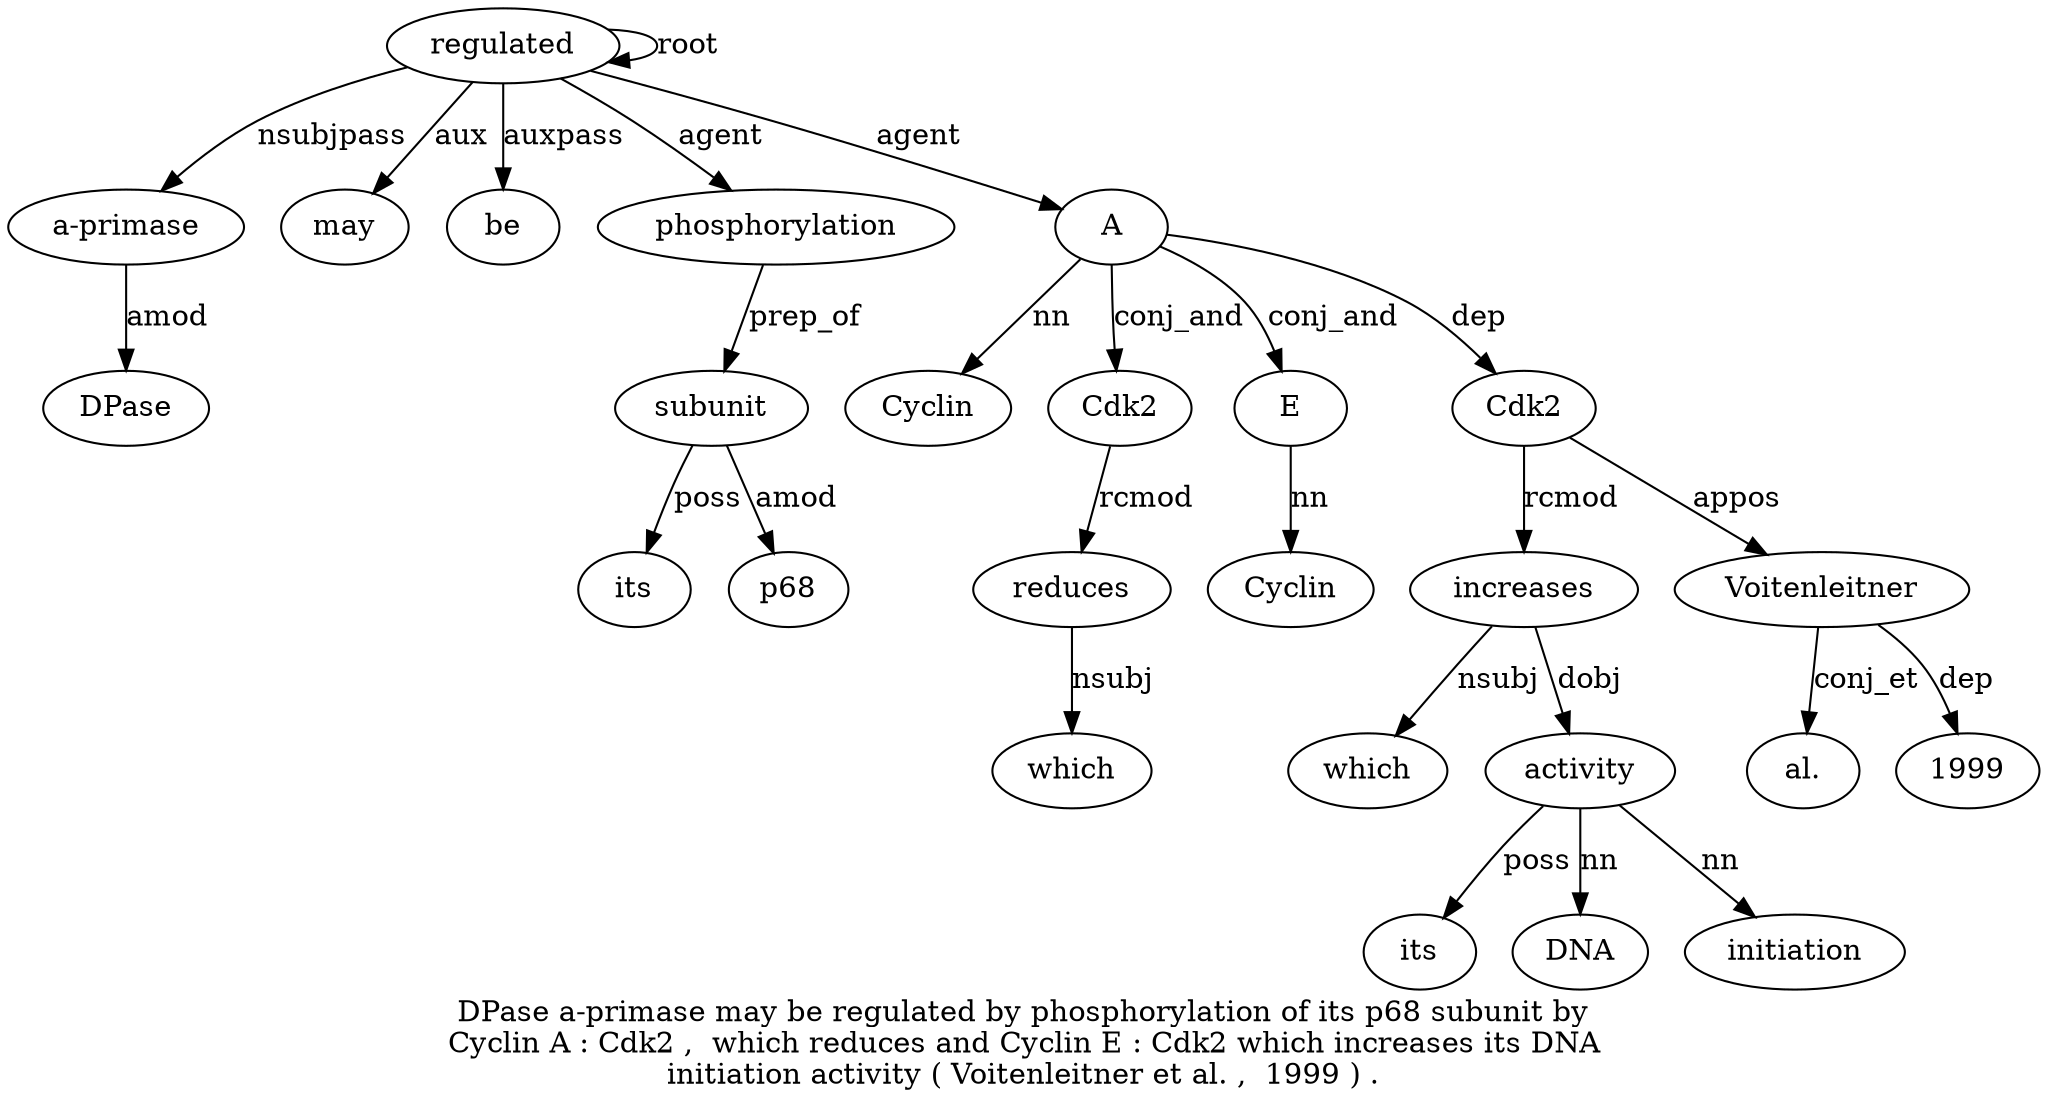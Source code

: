 digraph "DPase a-primase may be regulated by phosphorylation of its p68 subunit by Cyclin A : Cdk2 ,  which reduces and Cyclin E : Cdk2 which increases its DNA initiation activity ( Voitenleitner et al. ,  1999 ) ." {
label="DPase a-primase may be regulated by phosphorylation of its p68 subunit by
Cyclin A : Cdk2 ,  which reduces and Cyclin E : Cdk2 which increases its DNA
initiation activity ( Voitenleitner et al. ,  1999 ) .";
"a-primase2" [style=filled, fillcolor=white, label="a-primase"];
DPase1 [style=filled, fillcolor=white, label=DPase];
"a-primase2" -> DPase1  [label=amod];
regulated5 [style=filled, fillcolor=white, label=regulated];
regulated5 -> "a-primase2"  [label=nsubjpass];
may3 [style=filled, fillcolor=white, label=may];
regulated5 -> may3  [label=aux];
be4 [style=filled, fillcolor=white, label=be];
regulated5 -> be4  [label=auxpass];
regulated5 -> regulated5  [label=root];
phosphorylation7 [style=filled, fillcolor=white, label=phosphorylation];
regulated5 -> phosphorylation7  [label=agent];
subunit11 [style=filled, fillcolor=white, label=subunit];
its9 [style=filled, fillcolor=white, label=its];
subunit11 -> its9  [label=poss];
p6810 [style=filled, fillcolor=white, label=p68];
subunit11 -> p6810  [label=amod];
phosphorylation7 -> subunit11  [label=prep_of];
A14 [style=filled, fillcolor=white, label=A];
Cyclin13 [style=filled, fillcolor=white, label=Cyclin];
A14 -> Cyclin13  [label=nn];
regulated5 -> A14  [label=agent];
Cdk216 [style=filled, fillcolor=white, label=Cdk2];
A14 -> Cdk216  [label=conj_and];
reduces19 [style=filled, fillcolor=white, label=reduces];
which18 [style=filled, fillcolor=white, label=which];
reduces19 -> which18  [label=nsubj];
Cdk216 -> reduces19  [label=rcmod];
E22 [style=filled, fillcolor=white, label=E];
Cyclin21 [style=filled, fillcolor=white, label=Cyclin];
E22 -> Cyclin21  [label=nn];
A14 -> E22  [label=conj_and];
Cdk224 [style=filled, fillcolor=white, label=Cdk2];
A14 -> Cdk224  [label=dep];
increases26 [style=filled, fillcolor=white, label=increases];
which25 [style=filled, fillcolor=white, label=which];
increases26 -> which25  [label=nsubj];
Cdk224 -> increases26  [label=rcmod];
activity30 [style=filled, fillcolor=white, label=activity];
its27 [style=filled, fillcolor=white, label=its];
activity30 -> its27  [label=poss];
DNA28 [style=filled, fillcolor=white, label=DNA];
activity30 -> DNA28  [label=nn];
initiation29 [style=filled, fillcolor=white, label=initiation];
activity30 -> initiation29  [label=nn];
increases26 -> activity30  [label=dobj];
Voitenleitner32 [style=filled, fillcolor=white, label=Voitenleitner];
Cdk224 -> Voitenleitner32  [label=appos];
"al.34" [style=filled, fillcolor=white, label="al."];
Voitenleitner32 -> "al.34"  [label=conj_et];
199936 [style=filled, fillcolor=white, label=1999];
Voitenleitner32 -> 199936  [label=dep];
}
